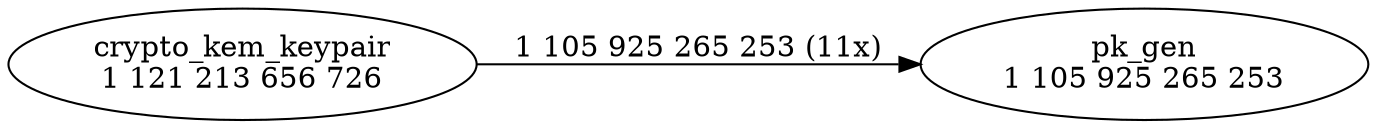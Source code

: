 digraph "callgraph" {
  rankdir=LR;
  F5562538281c0 [label="pk_gen\n1 105 925 265 253"];
  F556254560580 [label="crypto_kem_keypair\n1 121 213 656 726"];
  F556254560580 -> F5562538281c0 [weight=3,label="1 105 925 265 253 (11x)"];
}
